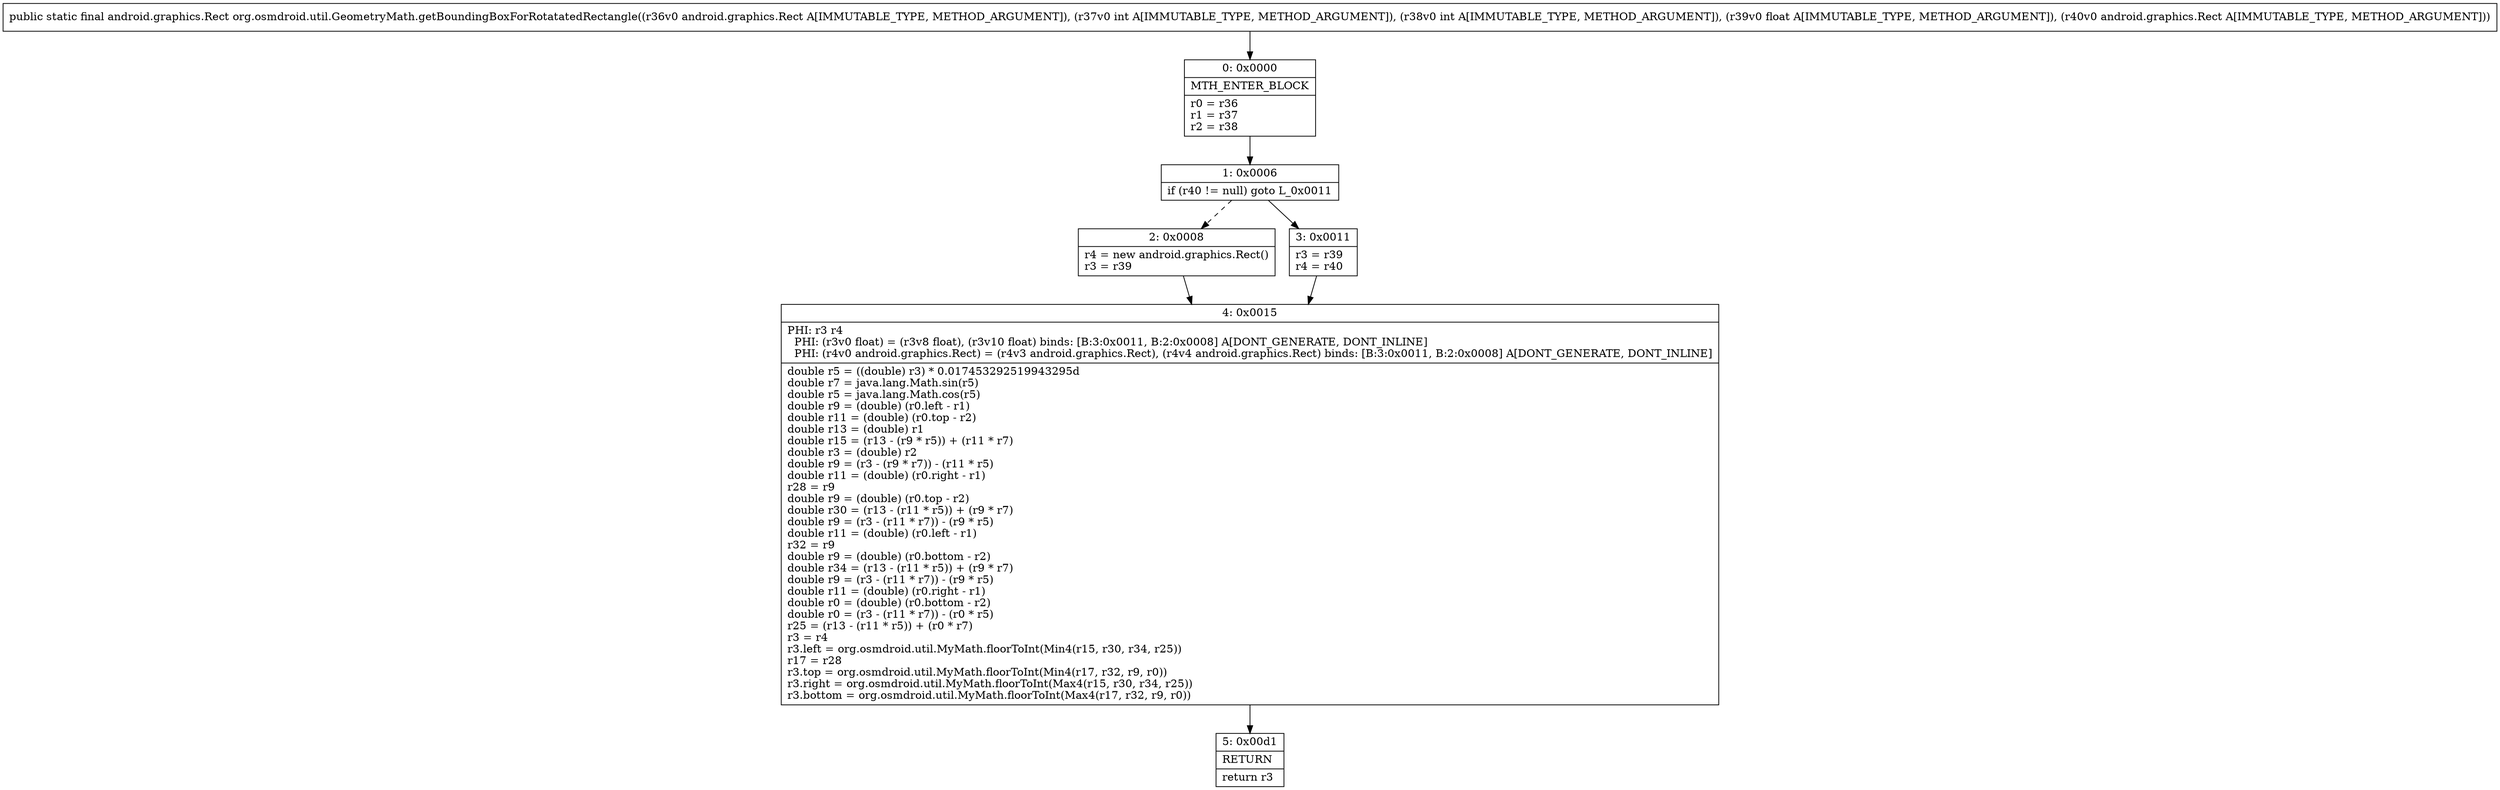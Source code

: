 digraph "CFG fororg.osmdroid.util.GeometryMath.getBoundingBoxForRotatatedRectangle(Landroid\/graphics\/Rect;IIFLandroid\/graphics\/Rect;)Landroid\/graphics\/Rect;" {
Node_0 [shape=record,label="{0\:\ 0x0000|MTH_ENTER_BLOCK\l|r0 = r36\lr1 = r37\lr2 = r38\l}"];
Node_1 [shape=record,label="{1\:\ 0x0006|if (r40 != null) goto L_0x0011\l}"];
Node_2 [shape=record,label="{2\:\ 0x0008|r4 = new android.graphics.Rect()\lr3 = r39\l}"];
Node_3 [shape=record,label="{3\:\ 0x0011|r3 = r39\lr4 = r40\l}"];
Node_4 [shape=record,label="{4\:\ 0x0015|PHI: r3 r4 \l  PHI: (r3v0 float) = (r3v8 float), (r3v10 float) binds: [B:3:0x0011, B:2:0x0008] A[DONT_GENERATE, DONT_INLINE]\l  PHI: (r4v0 android.graphics.Rect) = (r4v3 android.graphics.Rect), (r4v4 android.graphics.Rect) binds: [B:3:0x0011, B:2:0x0008] A[DONT_GENERATE, DONT_INLINE]\l|double r5 = ((double) r3) * 0.017453292519943295d\ldouble r7 = java.lang.Math.sin(r5)\ldouble r5 = java.lang.Math.cos(r5)\ldouble r9 = (double) (r0.left \- r1)\ldouble r11 = (double) (r0.top \- r2)\ldouble r13 = (double) r1\ldouble r15 = (r13 \- (r9 * r5)) + (r11 * r7)\ldouble r3 = (double) r2\ldouble r9 = (r3 \- (r9 * r7)) \- (r11 * r5)\ldouble r11 = (double) (r0.right \- r1)\lr28 = r9\ldouble r9 = (double) (r0.top \- r2)\ldouble r30 = (r13 \- (r11 * r5)) + (r9 * r7)\ldouble r9 = (r3 \- (r11 * r7)) \- (r9 * r5)\ldouble r11 = (double) (r0.left \- r1)\lr32 = r9\ldouble r9 = (double) (r0.bottom \- r2)\ldouble r34 = (r13 \- (r11 * r5)) + (r9 * r7)\ldouble r9 = (r3 \- (r11 * r7)) \- (r9 * r5)\ldouble r11 = (double) (r0.right \- r1)\ldouble r0 = (double) (r0.bottom \- r2)\ldouble r0 = (r3 \- (r11 * r7)) \- (r0 * r5)\lr25 = (r13 \- (r11 * r5)) + (r0 * r7)\lr3 = r4\lr3.left = org.osmdroid.util.MyMath.floorToInt(Min4(r15, r30, r34, r25))\lr17 = r28\lr3.top = org.osmdroid.util.MyMath.floorToInt(Min4(r17, r32, r9, r0))\lr3.right = org.osmdroid.util.MyMath.floorToInt(Max4(r15, r30, r34, r25))\lr3.bottom = org.osmdroid.util.MyMath.floorToInt(Max4(r17, r32, r9, r0))\l}"];
Node_5 [shape=record,label="{5\:\ 0x00d1|RETURN\l|return r3\l}"];
MethodNode[shape=record,label="{public static final android.graphics.Rect org.osmdroid.util.GeometryMath.getBoundingBoxForRotatatedRectangle((r36v0 android.graphics.Rect A[IMMUTABLE_TYPE, METHOD_ARGUMENT]), (r37v0 int A[IMMUTABLE_TYPE, METHOD_ARGUMENT]), (r38v0 int A[IMMUTABLE_TYPE, METHOD_ARGUMENT]), (r39v0 float A[IMMUTABLE_TYPE, METHOD_ARGUMENT]), (r40v0 android.graphics.Rect A[IMMUTABLE_TYPE, METHOD_ARGUMENT])) }"];
MethodNode -> Node_0;
Node_0 -> Node_1;
Node_1 -> Node_2[style=dashed];
Node_1 -> Node_3;
Node_2 -> Node_4;
Node_3 -> Node_4;
Node_4 -> Node_5;
}

